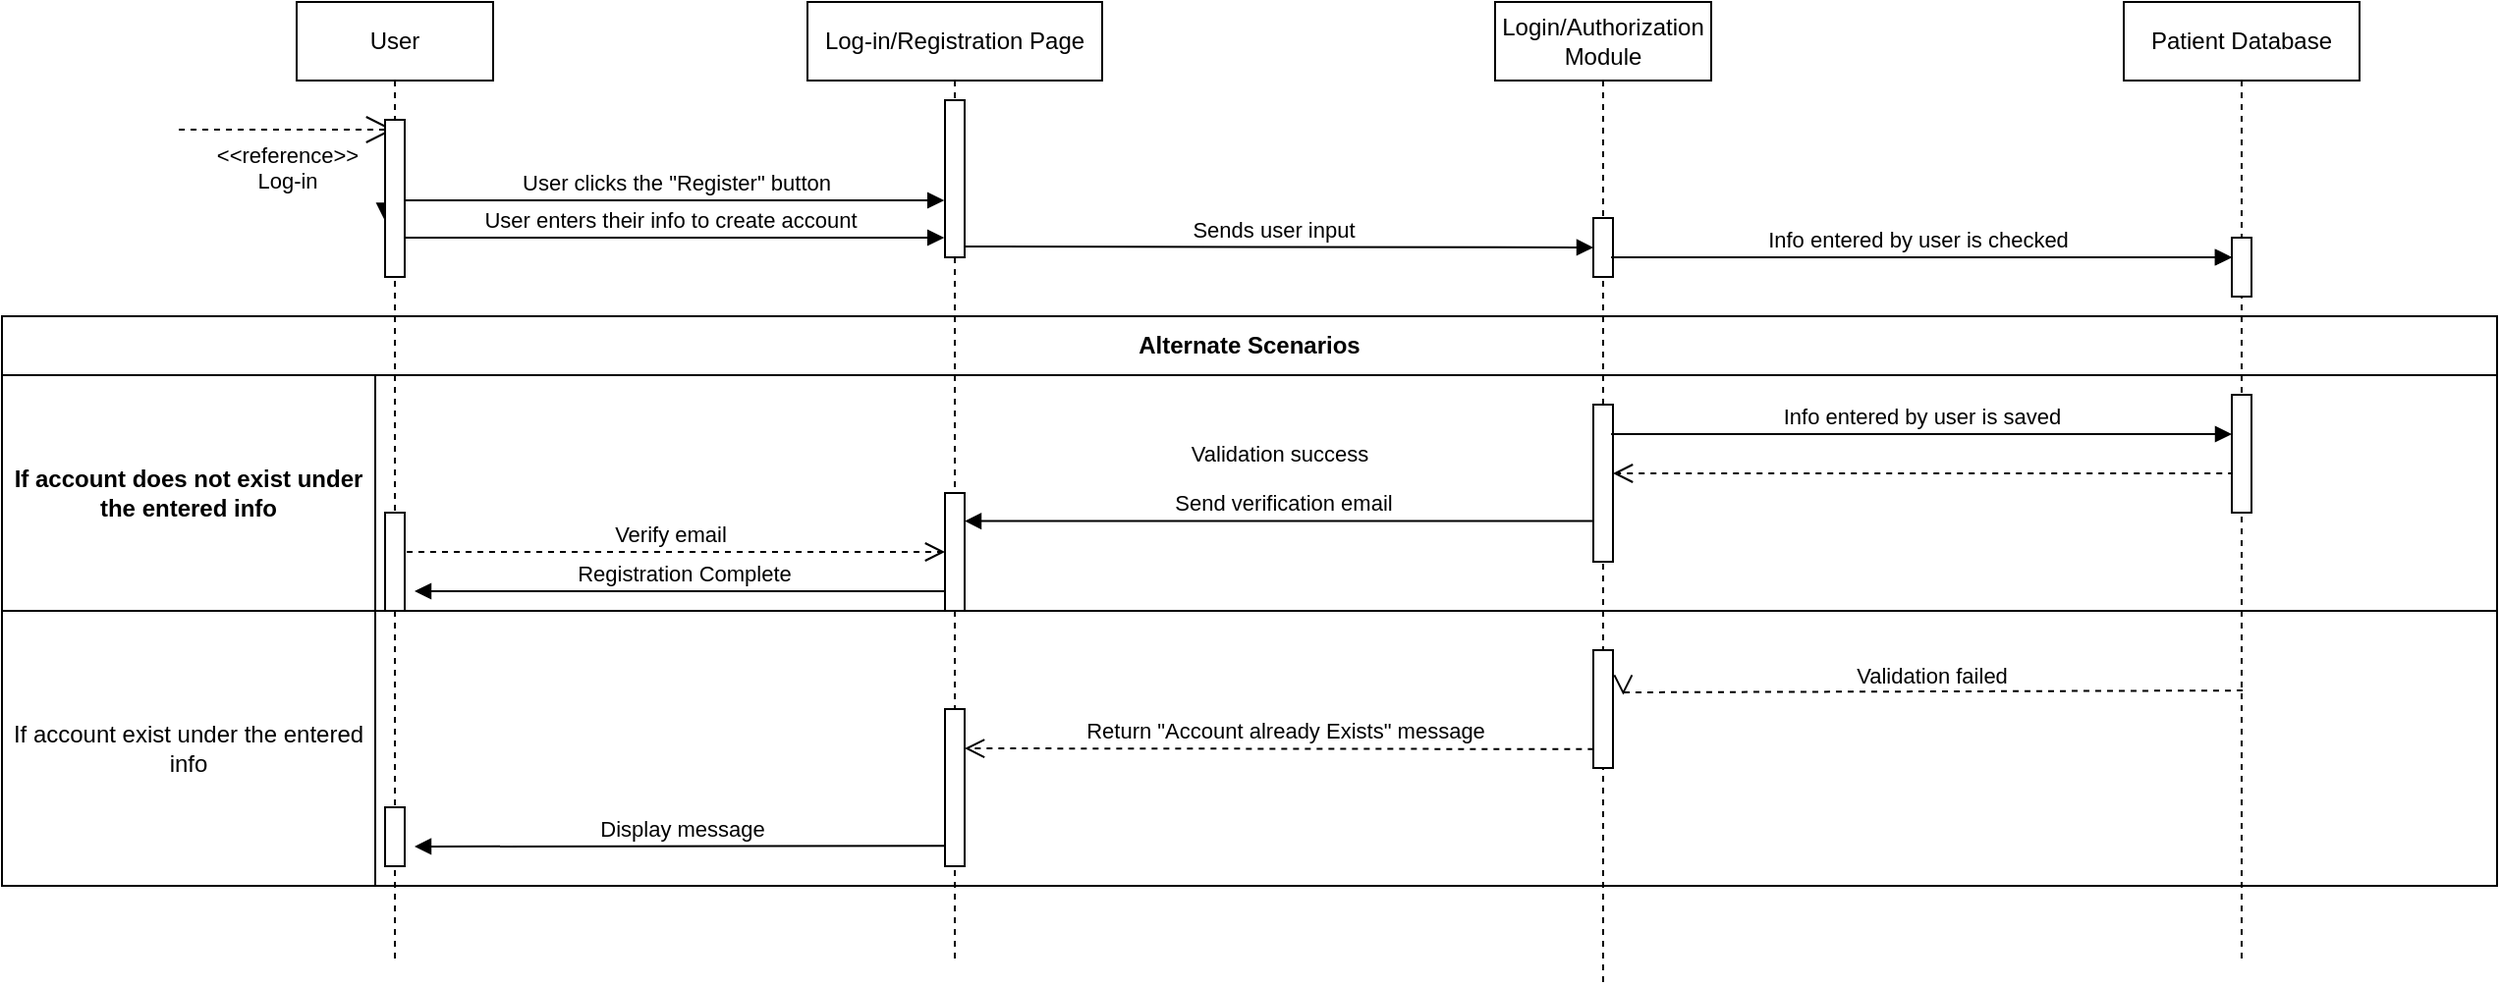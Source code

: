 <mxfile version="22.0.2" type="github">
  <diagram name="Page-1" id="2YBvvXClWsGukQMizWep">
    <mxGraphModel dx="2140" dy="566" grid="1" gridSize="10" guides="1" tooltips="1" connect="1" arrows="1" fold="1" page="1" pageScale="1" pageWidth="850" pageHeight="1100" math="0" shadow="0">
      <root>
        <mxCell id="0" />
        <mxCell id="1" parent="0" />
        <mxCell id="hPwz4SWx86SpTgj-OJKq-4" value="Alternate Scenarios" style="shape=table;startSize=30;container=1;collapsible=1;childLayout=tableLayout;fixedRows=1;rowLines=0;fontStyle=1;align=center;resizeLast=1;html=1;whiteSpace=wrap;" parent="1" vertex="1">
          <mxGeometry x="-250" y="550" width="1270" height="290" as="geometry" />
        </mxCell>
        <mxCell id="hPwz4SWx86SpTgj-OJKq-8" value="" style="shape=tableRow;horizontal=0;startSize=0;swimlaneHead=0;swimlaneBody=0;fillColor=none;collapsible=0;dropTarget=0;points=[[0,0.5],[1,0.5]];portConstraint=eastwest;top=0;left=0;right=0;bottom=1;html=1;" parent="hPwz4SWx86SpTgj-OJKq-4" vertex="1">
          <mxGeometry y="30" width="1270" height="120" as="geometry" />
        </mxCell>
        <mxCell id="hPwz4SWx86SpTgj-OJKq-9" value="If account does not exist under the entered info" style="shape=partialRectangle;connectable=0;fillColor=none;top=0;left=0;bottom=0;right=0;fontStyle=1;overflow=hidden;html=1;whiteSpace=wrap;" parent="hPwz4SWx86SpTgj-OJKq-8" vertex="1">
          <mxGeometry width="190" height="120" as="geometry">
            <mxRectangle width="190" height="120" as="alternateBounds" />
          </mxGeometry>
        </mxCell>
        <mxCell id="hPwz4SWx86SpTgj-OJKq-10" value="" style="shape=partialRectangle;connectable=0;fillColor=none;top=0;left=0;bottom=0;right=0;align=left;spacingLeft=6;fontStyle=5;overflow=hidden;html=1;whiteSpace=wrap;" parent="hPwz4SWx86SpTgj-OJKq-8" vertex="1">
          <mxGeometry x="190" width="1080" height="120" as="geometry">
            <mxRectangle width="1080" height="120" as="alternateBounds" />
          </mxGeometry>
        </mxCell>
        <mxCell id="hPwz4SWx86SpTgj-OJKq-11" value="" style="shape=tableRow;horizontal=0;startSize=0;swimlaneHead=0;swimlaneBody=0;fillColor=none;collapsible=0;dropTarget=0;points=[[0,0.5],[1,0.5]];portConstraint=eastwest;top=0;left=0;right=0;bottom=0;html=1;" parent="hPwz4SWx86SpTgj-OJKq-4" vertex="1">
          <mxGeometry y="150" width="1270" height="140" as="geometry" />
        </mxCell>
        <mxCell id="hPwz4SWx86SpTgj-OJKq-12" value="If account exist under the entered info" style="shape=partialRectangle;connectable=0;fillColor=none;top=0;left=0;bottom=0;right=0;editable=1;overflow=hidden;html=1;whiteSpace=wrap;" parent="hPwz4SWx86SpTgj-OJKq-11" vertex="1">
          <mxGeometry width="190" height="140" as="geometry">
            <mxRectangle width="190" height="140" as="alternateBounds" />
          </mxGeometry>
        </mxCell>
        <mxCell id="hPwz4SWx86SpTgj-OJKq-13" value="" style="shape=partialRectangle;connectable=0;fillColor=none;top=0;left=0;bottom=0;right=0;align=left;spacingLeft=6;overflow=hidden;html=1;whiteSpace=wrap;" parent="hPwz4SWx86SpTgj-OJKq-11" vertex="1">
          <mxGeometry x="190" width="1080" height="140" as="geometry">
            <mxRectangle width="1080" height="140" as="alternateBounds" />
          </mxGeometry>
        </mxCell>
        <mxCell id="aM9ryv3xv72pqoxQDRHE-1" value="User" style="shape=umlLifeline;perimeter=lifelinePerimeter;whiteSpace=wrap;html=1;container=0;dropTarget=0;collapsible=0;recursiveResize=0;outlineConnect=0;portConstraint=eastwest;newEdgeStyle={&quot;edgeStyle&quot;:&quot;elbowEdgeStyle&quot;,&quot;elbow&quot;:&quot;vertical&quot;,&quot;curved&quot;:0,&quot;rounded&quot;:0};" parent="1" vertex="1">
          <mxGeometry x="-100" y="390" width="100" height="490" as="geometry" />
        </mxCell>
        <mxCell id="aM9ryv3xv72pqoxQDRHE-5" value="Patient Database" style="shape=umlLifeline;perimeter=lifelinePerimeter;whiteSpace=wrap;html=1;container=0;dropTarget=0;collapsible=0;recursiveResize=0;outlineConnect=0;portConstraint=eastwest;newEdgeStyle={&quot;edgeStyle&quot;:&quot;elbowEdgeStyle&quot;,&quot;elbow&quot;:&quot;vertical&quot;,&quot;curved&quot;:0,&quot;rounded&quot;:0};" parent="1" vertex="1">
          <mxGeometry x="830" y="390" width="120" height="490" as="geometry" />
        </mxCell>
        <mxCell id="aM9ryv3xv72pqoxQDRHE-7" value="User clicks the &quot;Register&quot; button" style="html=1;verticalAlign=bottom;endArrow=block;edgeStyle=elbowEdgeStyle;elbow=vertical;curved=0;rounded=0;entryX=-0.04;entryY=0.635;entryDx=0;entryDy=0;entryPerimeter=0;" parent="1" target="Wur9L_ayajolzZbg7pai-1" edge="1" source="Wur9L_ayajolzZbg7pai-17">
          <mxGeometry relative="1" as="geometry">
            <mxPoint x="-50" y="490" as="sourcePoint" />
            <Array as="points" />
            <mxPoint x="234.5" y="490" as="targetPoint" />
          </mxGeometry>
        </mxCell>
        <mxCell id="R3fOsro8TMt8DzRH_CVn-1" value="Log-in/Registration Page" style="shape=umlLifeline;perimeter=lifelinePerimeter;whiteSpace=wrap;html=1;container=0;dropTarget=0;collapsible=0;recursiveResize=0;outlineConnect=0;portConstraint=eastwest;newEdgeStyle={&quot;edgeStyle&quot;:&quot;elbowEdgeStyle&quot;,&quot;elbow&quot;:&quot;vertical&quot;,&quot;curved&quot;:0,&quot;rounded&quot;:0};" parent="1" vertex="1">
          <mxGeometry x="160" y="390" width="150" height="490" as="geometry" />
        </mxCell>
        <mxCell id="R3fOsro8TMt8DzRH_CVn-6" value="Login/Authorization Module" style="shape=umlLifeline;perimeter=lifelinePerimeter;whiteSpace=wrap;html=1;container=0;dropTarget=0;collapsible=0;recursiveResize=0;outlineConnect=0;portConstraint=eastwest;newEdgeStyle={&quot;edgeStyle&quot;:&quot;elbowEdgeStyle&quot;,&quot;elbow&quot;:&quot;vertical&quot;,&quot;curved&quot;:0,&quot;rounded&quot;:0};" parent="1" vertex="1">
          <mxGeometry x="510" y="390" width="110" height="500" as="geometry" />
        </mxCell>
        <mxCell id="R3fOsro8TMt8DzRH_CVn-7" value="User enters their info to create account" style="html=1;verticalAlign=bottom;endArrow=block;edgeStyle=elbowEdgeStyle;elbow=vertical;curved=0;rounded=0;entryX=-0.04;entryY=0.865;entryDx=0;entryDy=0;entryPerimeter=0;" parent="1" edge="1" target="Wur9L_ayajolzZbg7pai-1">
          <mxGeometry relative="1" as="geometry">
            <mxPoint x="-50" y="510" as="sourcePoint" />
            <Array as="points">
              <mxPoint x="-44.5" y="510" />
            </Array>
            <mxPoint x="235" y="510.42" as="targetPoint" />
          </mxGeometry>
        </mxCell>
        <mxCell id="jzckfqYeWctJtNmcKv05-1" value="Sends user input" style="html=1;verticalAlign=bottom;endArrow=block;edgeStyle=elbowEdgeStyle;elbow=vertical;curved=0;rounded=0;entryX=0;entryY=0.5;entryDx=0;entryDy=0;" parent="1" target="Wur9L_ayajolzZbg7pai-5" edge="1">
          <mxGeometry relative="1" as="geometry">
            <mxPoint x="234.5" y="514.5" as="sourcePoint" />
            <Array as="points">
              <mxPoint x="400" y="515" />
              <mxPoint x="285.5" y="424.5" />
            </Array>
            <mxPoint x="530" y="515" as="targetPoint" />
          </mxGeometry>
        </mxCell>
        <mxCell id="R3fOsro8TMt8DzRH_CVn-5" value="Registration Complete" style="html=1;verticalAlign=bottom;endArrow=block;edgeStyle=elbowEdgeStyle;elbow=vertical;curved=0;rounded=0;" parent="1" source="R3fOsro8TMt8DzRH_CVn-1" edge="1">
          <mxGeometry relative="1" as="geometry">
            <mxPoint x="170" y="690" as="sourcePoint" />
            <Array as="points">
              <mxPoint x="130.5" y="690" />
              <mxPoint x="250.5" y="680" />
            </Array>
            <mxPoint x="-40" y="690" as="targetPoint" />
          </mxGeometry>
        </mxCell>
        <mxCell id="hPwz4SWx86SpTgj-OJKq-1" value="Send verification email" style="html=1;verticalAlign=bottom;endArrow=block;edgeStyle=elbowEdgeStyle;elbow=vertical;curved=0;rounded=0;entryX=1;entryY=0.25;entryDx=0;entryDy=0;" parent="1" source="R3fOsro8TMt8DzRH_CVn-6" edge="1" target="Wur9L_ayajolzZbg7pai-6">
          <mxGeometry relative="1" as="geometry">
            <mxPoint x="510" y="654.29" as="sourcePoint" />
            <Array as="points">
              <mxPoint x="456" y="654.29" />
              <mxPoint x="576" y="644.29" />
            </Array>
            <mxPoint x="280" y="660" as="targetPoint" />
          </mxGeometry>
        </mxCell>
        <mxCell id="R3fOsro8TMt8DzRH_CVn-8" value="Info entered by user is checked" style="html=1;verticalAlign=bottom;endArrow=block;edgeStyle=elbowEdgeStyle;elbow=vertical;curved=0;rounded=0;" parent="1" edge="1" source="Wur9L_ayajolzZbg7pai-31">
          <mxGeometry relative="1" as="geometry">
            <mxPoint x="569.071" y="520" as="sourcePoint" />
            <Array as="points">
              <mxPoint x="725" y="520" />
            </Array>
            <mxPoint x="885" y="520" as="targetPoint" />
          </mxGeometry>
        </mxCell>
        <mxCell id="R3fOsro8TMt8DzRH_CVn-9" value="Validation success" style="html=1;verticalAlign=bottom;endArrow=open;dashed=1;endSize=8;edgeStyle=elbowEdgeStyle;elbow=vertical;curved=0;rounded=0;" parent="1" edge="1" source="Wur9L_ayajolzZbg7pai-8">
          <mxGeometry x="-0.993" y="-160" relative="1" as="geometry">
            <mxPoint x="560.001" y="629.571" as="targetPoint" />
            <Array as="points" />
            <mxPoint x="892.11" y="630" as="sourcePoint" />
            <mxPoint as="offset" />
          </mxGeometry>
        </mxCell>
        <mxCell id="jzckfqYeWctJtNmcKv05-17" value="Display message" style="html=1;verticalAlign=bottom;endArrow=block;edgeStyle=elbowEdgeStyle;elbow=vertical;curved=0;rounded=0;exitX=0.12;exitY=0.87;exitDx=0;exitDy=0;exitPerimeter=0;" parent="1" edge="1" source="Wur9L_ayajolzZbg7pai-19">
          <mxGeometry relative="1" as="geometry">
            <mxPoint x="215" y="820" as="sourcePoint" />
            <Array as="points">
              <mxPoint x="110.5" y="820" />
              <mxPoint x="230.5" y="810" />
            </Array>
            <mxPoint x="-40" y="820" as="targetPoint" />
          </mxGeometry>
        </mxCell>
        <mxCell id="jzckfqYeWctJtNmcKv05-15" value="Return &quot;Account already Exists&quot; message" style="html=1;verticalAlign=bottom;endArrow=open;dashed=1;endSize=8;edgeStyle=elbowEdgeStyle;elbow=vertical;curved=0;rounded=0;entryX=1;entryY=0.25;entryDx=0;entryDy=0;" parent="1" edge="1" target="Wur9L_ayajolzZbg7pai-19">
          <mxGeometry relative="1" as="geometry">
            <mxPoint x="270" y="770" as="targetPoint" />
            <Array as="points" />
            <mxPoint x="566.18" y="770.43" as="sourcePoint" />
          </mxGeometry>
        </mxCell>
        <mxCell id="jzckfqYeWctJtNmcKv05-16" value="Validation failed" style="html=1;verticalAlign=bottom;endArrow=open;dashed=1;endSize=8;edgeStyle=elbowEdgeStyle;elbow=vertical;curved=0;rounded=0;entryX=1.52;entryY=0.38;entryDx=0;entryDy=0;entryPerimeter=0;" parent="1" target="Wur9L_ayajolzZbg7pai-15" edge="1">
          <mxGeometry relative="1" as="geometry">
            <mxPoint x="580" y="740" as="targetPoint" />
            <Array as="points" />
            <mxPoint x="890.5" y="740.55" as="sourcePoint" />
          </mxGeometry>
        </mxCell>
        <mxCell id="vaZpkd1_GssyxPdpcU1r-1" value="Verify email" style="html=1;verticalAlign=bottom;endArrow=open;dashed=1;endSize=8;edgeStyle=elbowEdgeStyle;elbow=vertical;curved=0;rounded=0;entryX=0;entryY=0.5;entryDx=0;entryDy=0;" parent="1" target="Wur9L_ayajolzZbg7pai-6" edge="1">
          <mxGeometry relative="1" as="geometry">
            <mxPoint x="200" y="670" as="targetPoint" />
            <Array as="points">
              <mxPoint y="670" />
            </Array>
            <mxPoint x="-50" y="670" as="sourcePoint" />
          </mxGeometry>
        </mxCell>
        <mxCell id="Wur9L_ayajolzZbg7pai-1" value="" style="rounded=0;whiteSpace=wrap;html=1;" vertex="1" parent="1">
          <mxGeometry x="230" y="440" width="10" height="80" as="geometry" />
        </mxCell>
        <mxCell id="Wur9L_ayajolzZbg7pai-4" value="&amp;lt;&amp;lt;reference&amp;gt;&amp;gt;&lt;br&gt;Log-in" style="edgeStyle=none;html=1;endArrow=open;endSize=12;dashed=1;verticalAlign=top;rounded=0;" edge="1" parent="1" target="aM9ryv3xv72pqoxQDRHE-1">
          <mxGeometry width="160" relative="1" as="geometry">
            <mxPoint x="-160" y="455" as="sourcePoint" />
            <mxPoint x="200" y="454.5" as="targetPoint" />
          </mxGeometry>
        </mxCell>
        <mxCell id="Wur9L_ayajolzZbg7pai-5" value="" style="rounded=0;whiteSpace=wrap;html=1;" vertex="1" parent="1">
          <mxGeometry x="560" y="500" width="10" height="30" as="geometry" />
        </mxCell>
        <mxCell id="Wur9L_ayajolzZbg7pai-6" value="" style="rounded=0;whiteSpace=wrap;html=1;" vertex="1" parent="1">
          <mxGeometry x="230" y="640" width="10" height="60" as="geometry" />
        </mxCell>
        <mxCell id="Wur9L_ayajolzZbg7pai-9" value="" style="html=1;verticalAlign=bottom;endArrow=open;dashed=1;endSize=8;edgeStyle=elbowEdgeStyle;elbow=vertical;curved=0;rounded=0;" edge="1" parent="1" target="Wur9L_ayajolzZbg7pai-8">
          <mxGeometry relative="1" as="geometry">
            <mxPoint x="560.001" y="629.571" as="targetPoint" />
            <Array as="points" />
            <mxPoint x="892.11" y="630" as="sourcePoint" />
          </mxGeometry>
        </mxCell>
        <mxCell id="Wur9L_ayajolzZbg7pai-8" value="" style="rounded=0;whiteSpace=wrap;html=1;" vertex="1" parent="1">
          <mxGeometry x="560" y="595" width="10" height="80" as="geometry" />
        </mxCell>
        <mxCell id="Wur9L_ayajolzZbg7pai-10" value="" style="rounded=0;whiteSpace=wrap;html=1;" vertex="1" parent="1">
          <mxGeometry x="885" y="590" width="10" height="60" as="geometry" />
        </mxCell>
        <mxCell id="Wur9L_ayajolzZbg7pai-14" value="" style="rounded=0;whiteSpace=wrap;html=1;" vertex="1" parent="1">
          <mxGeometry x="-55" y="650" width="10" height="50" as="geometry" />
        </mxCell>
        <mxCell id="Wur9L_ayajolzZbg7pai-15" value="" style="rounded=0;whiteSpace=wrap;html=1;" vertex="1" parent="1">
          <mxGeometry x="560" y="720" width="10" height="60" as="geometry" />
        </mxCell>
        <mxCell id="Wur9L_ayajolzZbg7pai-18" value="" style="html=1;verticalAlign=bottom;endArrow=block;edgeStyle=elbowEdgeStyle;elbow=vertical;curved=0;rounded=0;entryX=-0.04;entryY=0.635;entryDx=0;entryDy=0;entryPerimeter=0;" edge="1" parent="1" target="Wur9L_ayajolzZbg7pai-17">
          <mxGeometry relative="1" as="geometry">
            <mxPoint x="-50" y="490" as="sourcePoint" />
            <Array as="points" />
            <mxPoint x="230" y="491" as="targetPoint" />
          </mxGeometry>
        </mxCell>
        <mxCell id="Wur9L_ayajolzZbg7pai-17" value="" style="rounded=0;whiteSpace=wrap;html=1;" vertex="1" parent="1">
          <mxGeometry x="-55" y="450" width="10" height="80" as="geometry" />
        </mxCell>
        <mxCell id="Wur9L_ayajolzZbg7pai-19" value="" style="rounded=0;whiteSpace=wrap;html=1;" vertex="1" parent="1">
          <mxGeometry x="230" y="750" width="10" height="80" as="geometry" />
        </mxCell>
        <mxCell id="Wur9L_ayajolzZbg7pai-20" value="" style="rounded=0;whiteSpace=wrap;html=1;" vertex="1" parent="1">
          <mxGeometry x="-55" y="800" width="10" height="30" as="geometry" />
        </mxCell>
        <mxCell id="Wur9L_ayajolzZbg7pai-30" value="Info entered by user is saved" style="html=1;verticalAlign=bottom;endArrow=block;edgeStyle=elbowEdgeStyle;elbow=vertical;curved=0;rounded=0;" edge="1" parent="1">
          <mxGeometry relative="1" as="geometry">
            <mxPoint x="569.071" y="610" as="sourcePoint" />
            <Array as="points">
              <mxPoint x="725" y="610" />
            </Array>
            <mxPoint x="885" y="610" as="targetPoint" />
          </mxGeometry>
        </mxCell>
        <mxCell id="Wur9L_ayajolzZbg7pai-32" value="" style="html=1;verticalAlign=bottom;endArrow=block;edgeStyle=elbowEdgeStyle;elbow=vertical;curved=0;rounded=0;" edge="1" parent="1" target="Wur9L_ayajolzZbg7pai-31">
          <mxGeometry relative="1" as="geometry">
            <mxPoint x="569.071" y="520" as="sourcePoint" />
            <Array as="points" />
            <mxPoint x="885" y="520" as="targetPoint" />
          </mxGeometry>
        </mxCell>
        <mxCell id="Wur9L_ayajolzZbg7pai-31" value="" style="rounded=0;whiteSpace=wrap;html=1;" vertex="1" parent="1">
          <mxGeometry x="885" y="510" width="10" height="30" as="geometry" />
        </mxCell>
      </root>
    </mxGraphModel>
  </diagram>
</mxfile>

